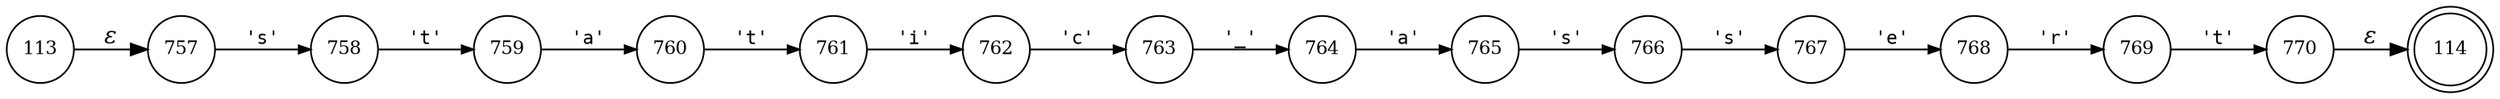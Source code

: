 digraph ATN {
rankdir=LR;
s114[fontsize=11, label="114", shape=doublecircle, fixedsize=true, width=.6];
s768[fontsize=11,label="768", shape=circle, fixedsize=true, width=.55, peripheries=1];
s769[fontsize=11,label="769", shape=circle, fixedsize=true, width=.55, peripheries=1];
s770[fontsize=11,label="770", shape=circle, fixedsize=true, width=.55, peripheries=1];
s113[fontsize=11,label="113", shape=circle, fixedsize=true, width=.55, peripheries=1];
s757[fontsize=11,label="757", shape=circle, fixedsize=true, width=.55, peripheries=1];
s758[fontsize=11,label="758", shape=circle, fixedsize=true, width=.55, peripheries=1];
s759[fontsize=11,label="759", shape=circle, fixedsize=true, width=.55, peripheries=1];
s760[fontsize=11,label="760", shape=circle, fixedsize=true, width=.55, peripheries=1];
s761[fontsize=11,label="761", shape=circle, fixedsize=true, width=.55, peripheries=1];
s762[fontsize=11,label="762", shape=circle, fixedsize=true, width=.55, peripheries=1];
s763[fontsize=11,label="763", shape=circle, fixedsize=true, width=.55, peripheries=1];
s764[fontsize=11,label="764", shape=circle, fixedsize=true, width=.55, peripheries=1];
s765[fontsize=11,label="765", shape=circle, fixedsize=true, width=.55, peripheries=1];
s766[fontsize=11,label="766", shape=circle, fixedsize=true, width=.55, peripheries=1];
s767[fontsize=11,label="767", shape=circle, fixedsize=true, width=.55, peripheries=1];
s113 -> s757 [fontname="Times-Italic", label="&epsilon;"];
s757 -> s758 [fontsize=11, fontname="Courier", arrowsize=.7, label = "'s'", arrowhead = normal];
s758 -> s759 [fontsize=11, fontname="Courier", arrowsize=.7, label = "'t'", arrowhead = normal];
s759 -> s760 [fontsize=11, fontname="Courier", arrowsize=.7, label = "'a'", arrowhead = normal];
s760 -> s761 [fontsize=11, fontname="Courier", arrowsize=.7, label = "'t'", arrowhead = normal];
s761 -> s762 [fontsize=11, fontname="Courier", arrowsize=.7, label = "'i'", arrowhead = normal];
s762 -> s763 [fontsize=11, fontname="Courier", arrowsize=.7, label = "'c'", arrowhead = normal];
s763 -> s764 [fontsize=11, fontname="Courier", arrowsize=.7, label = "'_'", arrowhead = normal];
s764 -> s765 [fontsize=11, fontname="Courier", arrowsize=.7, label = "'a'", arrowhead = normal];
s765 -> s766 [fontsize=11, fontname="Courier", arrowsize=.7, label = "'s'", arrowhead = normal];
s766 -> s767 [fontsize=11, fontname="Courier", arrowsize=.7, label = "'s'", arrowhead = normal];
s767 -> s768 [fontsize=11, fontname="Courier", arrowsize=.7, label = "'e'", arrowhead = normal];
s768 -> s769 [fontsize=11, fontname="Courier", arrowsize=.7, label = "'r'", arrowhead = normal];
s769 -> s770 [fontsize=11, fontname="Courier", arrowsize=.7, label = "'t'", arrowhead = normal];
s770 -> s114 [fontname="Times-Italic", label="&epsilon;"];
}